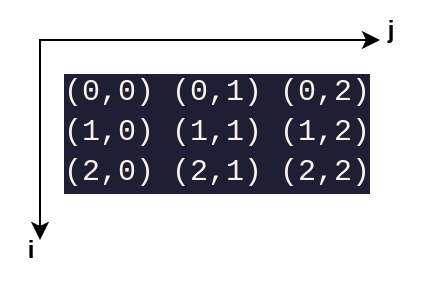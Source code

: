 <mxfile>
    <diagram id="KFQysZ_KDk5E40FSaf8K" name="Page-1">
        <mxGraphModel dx="604" dy="435" grid="1" gridSize="10" guides="1" tooltips="1" connect="1" arrows="1" fold="1" page="1" pageScale="1" pageWidth="850" pageHeight="1400" background="#ffffff" math="0" shadow="0">
            <root>
                <mxCell id="0"/>
                <mxCell id="1" parent="0"/>
                <mxCell id="65" value="&lt;div style=&quot;color: #f8f8f2;background-color: #1e1f35;font-family: IBMPlexmono-Italic, Consolas, &#39;Courier New&#39;, monospace;font-weight: normal;font-size: 15px;line-height: 20px;white-space: pre;&quot;&gt;&lt;div&gt;&lt;span style=&quot;color: #fbf3e8;&quot;&gt;(0,0) (0,1) (0,2)&lt;/span&gt;&lt;/div&gt;&lt;div&gt;&lt;span style=&quot;color: #fbf3e8;&quot;&gt;(1,0) (1,1) (1,2)&lt;/span&gt;&lt;/div&gt;&lt;div&gt;&lt;span style=&quot;color: #fbf3e8;&quot;&gt;(2,0) (2,1) (2,2)&lt;/span&gt;&lt;/div&gt;&lt;/div&gt;" style="text;whiteSpace=wrap;html=1;" vertex="1" parent="1">
                    <mxGeometry x="250" y="140" width="170" height="80" as="geometry"/>
                </mxCell>
                <mxCell id="67" style="edgeStyle=none;html=1;exitX=0;exitY=1;exitDx=0;exitDy=0;" edge="1" parent="1">
                    <mxGeometry relative="1" as="geometry">
                        <mxPoint x="240" y="230" as="targetPoint"/>
                        <mxPoint x="240" y="200" as="sourcePoint"/>
                    </mxGeometry>
                </mxCell>
                <mxCell id="68" style="edgeStyle=none;html=1;exitX=1;exitY=0;exitDx=0;exitDy=0;" edge="1" parent="1">
                    <mxGeometry relative="1" as="geometry">
                        <mxPoint x="410" y="130" as="targetPoint"/>
                        <mxPoint x="400" y="130" as="sourcePoint"/>
                    </mxGeometry>
                </mxCell>
                <mxCell id="66" value="" style="shape=partialRectangle;whiteSpace=wrap;html=1;bottom=0;right=0;fillColor=none;" vertex="1" parent="1">
                    <mxGeometry x="240" y="130" width="160" height="80" as="geometry"/>
                </mxCell>
                <mxCell id="70" value="&lt;b&gt;j&lt;/b&gt;" style="text;html=1;align=center;verticalAlign=middle;resizable=0;points=[];autosize=1;strokeColor=none;fillColor=none;" vertex="1" parent="1">
                    <mxGeometry x="400" y="110" width="30" height="30" as="geometry"/>
                </mxCell>
                <mxCell id="73" value="&lt;b&gt;i&lt;/b&gt;" style="text;html=1;align=center;verticalAlign=middle;resizable=0;points=[];autosize=1;strokeColor=none;fillColor=none;" vertex="1" parent="1">
                    <mxGeometry x="220" y="220" width="30" height="30" as="geometry"/>
                </mxCell>
            </root>
        </mxGraphModel>
    </diagram>
</mxfile>